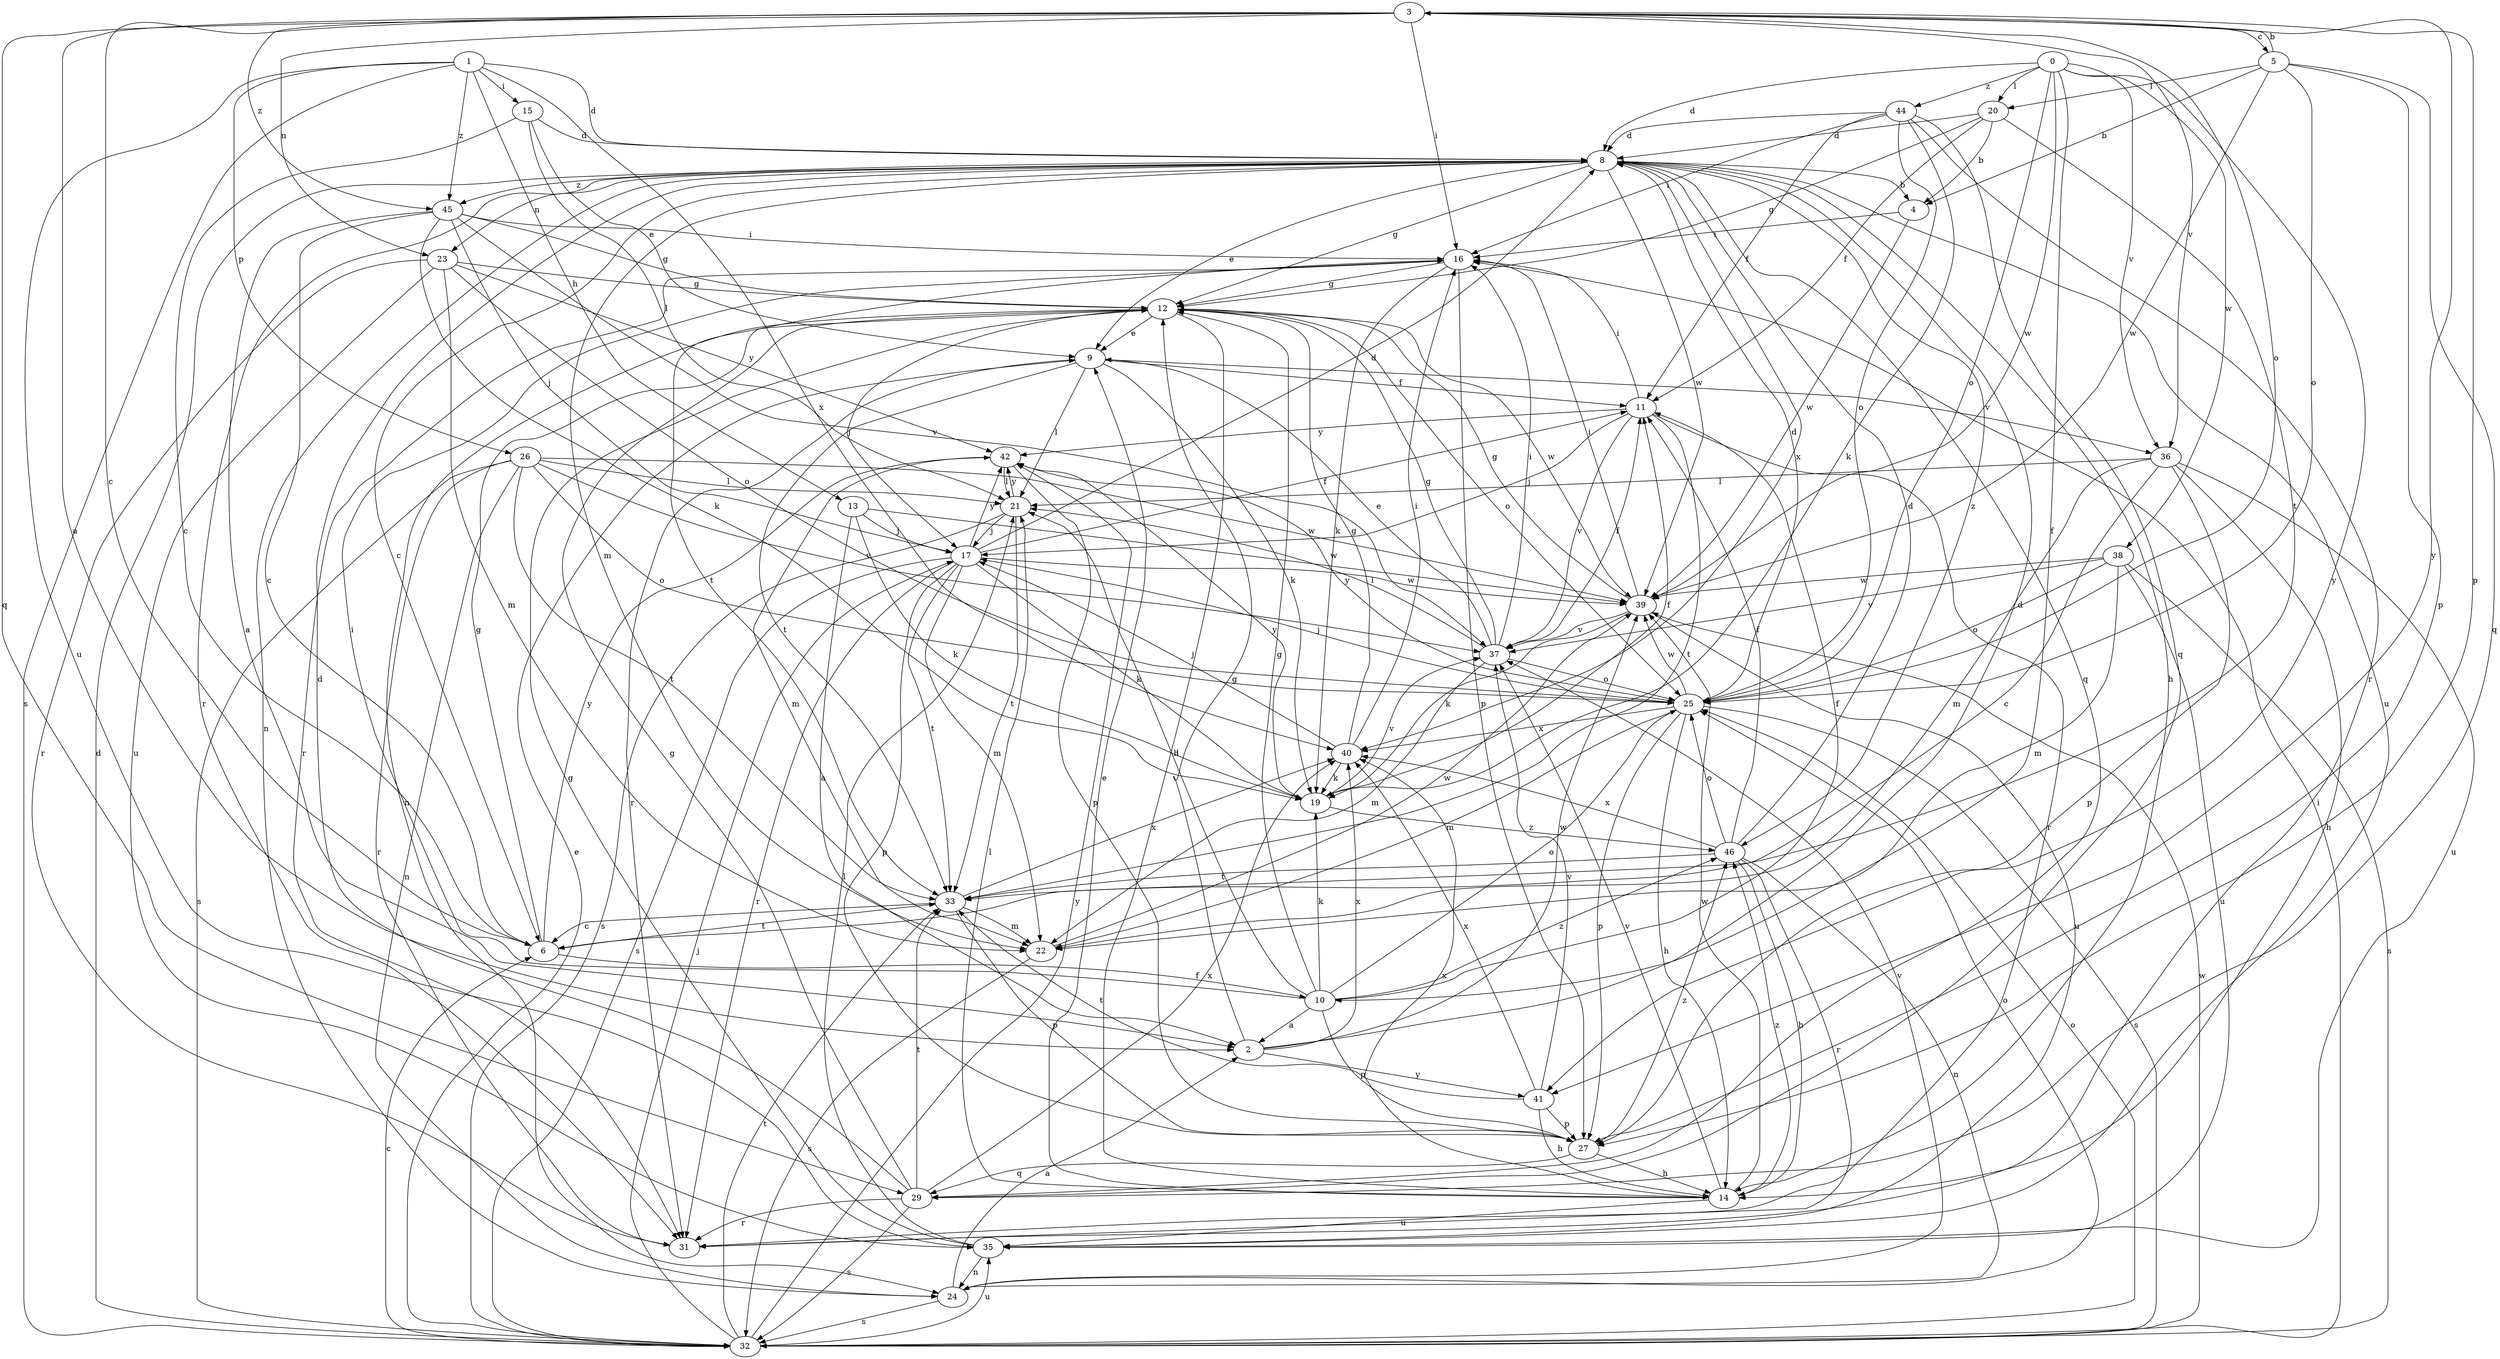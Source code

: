 strict digraph  {
0;
1;
2;
3;
4;
5;
6;
8;
9;
10;
11;
12;
13;
14;
15;
16;
17;
19;
20;
21;
22;
23;
24;
25;
26;
27;
29;
31;
32;
33;
35;
36;
37;
38;
39;
40;
41;
42;
44;
45;
46;
0 -> 8  [label=d];
0 -> 10  [label=f];
0 -> 20  [label=l];
0 -> 25  [label=o];
0 -> 36  [label=v];
0 -> 38  [label=w];
0 -> 39  [label=w];
0 -> 41  [label=y];
0 -> 44  [label=z];
1 -> 8  [label=d];
1 -> 13  [label=h];
1 -> 15  [label=i];
1 -> 26  [label=p];
1 -> 32  [label=s];
1 -> 35  [label=u];
1 -> 40  [label=x];
1 -> 45  [label=z];
2 -> 8  [label=d];
2 -> 12  [label=g];
2 -> 39  [label=w];
2 -> 40  [label=x];
2 -> 41  [label=y];
3 -> 2  [label=a];
3 -> 5  [label=c];
3 -> 6  [label=c];
3 -> 16  [label=i];
3 -> 23  [label=n];
3 -> 25  [label=o];
3 -> 27  [label=p];
3 -> 29  [label=q];
3 -> 36  [label=v];
3 -> 41  [label=y];
3 -> 45  [label=z];
4 -> 16  [label=i];
4 -> 39  [label=w];
5 -> 3  [label=b];
5 -> 4  [label=b];
5 -> 20  [label=l];
5 -> 25  [label=o];
5 -> 27  [label=p];
5 -> 29  [label=q];
5 -> 39  [label=w];
6 -> 10  [label=f];
6 -> 12  [label=g];
6 -> 33  [label=t];
6 -> 42  [label=y];
8 -> 4  [label=b];
8 -> 6  [label=c];
8 -> 9  [label=e];
8 -> 12  [label=g];
8 -> 14  [label=h];
8 -> 22  [label=m];
8 -> 23  [label=n];
8 -> 24  [label=n];
8 -> 29  [label=q];
8 -> 31  [label=r];
8 -> 35  [label=u];
8 -> 39  [label=w];
8 -> 40  [label=x];
8 -> 45  [label=z];
8 -> 46  [label=z];
9 -> 11  [label=f];
9 -> 19  [label=k];
9 -> 21  [label=l];
9 -> 31  [label=r];
9 -> 33  [label=t];
9 -> 36  [label=v];
10 -> 2  [label=a];
10 -> 11  [label=f];
10 -> 12  [label=g];
10 -> 16  [label=i];
10 -> 19  [label=k];
10 -> 21  [label=l];
10 -> 25  [label=o];
10 -> 27  [label=p];
10 -> 46  [label=z];
11 -> 16  [label=i];
11 -> 17  [label=j];
11 -> 31  [label=r];
11 -> 33  [label=t];
11 -> 37  [label=v];
11 -> 42  [label=y];
12 -> 9  [label=e];
12 -> 14  [label=h];
12 -> 17  [label=j];
12 -> 24  [label=n];
12 -> 25  [label=o];
12 -> 39  [label=w];
13 -> 2  [label=a];
13 -> 17  [label=j];
13 -> 19  [label=k];
13 -> 39  [label=w];
14 -> 9  [label=e];
14 -> 21  [label=l];
14 -> 35  [label=u];
14 -> 37  [label=v];
14 -> 39  [label=w];
14 -> 40  [label=x];
14 -> 46  [label=z];
15 -> 6  [label=c];
15 -> 8  [label=d];
15 -> 9  [label=e];
15 -> 21  [label=l];
16 -> 12  [label=g];
16 -> 19  [label=k];
16 -> 27  [label=p];
16 -> 31  [label=r];
16 -> 33  [label=t];
17 -> 8  [label=d];
17 -> 11  [label=f];
17 -> 19  [label=k];
17 -> 22  [label=m];
17 -> 27  [label=p];
17 -> 31  [label=r];
17 -> 32  [label=s];
17 -> 33  [label=t];
17 -> 39  [label=w];
17 -> 42  [label=y];
19 -> 11  [label=f];
19 -> 37  [label=v];
19 -> 42  [label=y];
19 -> 46  [label=z];
20 -> 4  [label=b];
20 -> 8  [label=d];
20 -> 11  [label=f];
20 -> 12  [label=g];
20 -> 33  [label=t];
21 -> 17  [label=j];
21 -> 32  [label=s];
21 -> 33  [label=t];
21 -> 42  [label=y];
22 -> 32  [label=s];
22 -> 39  [label=w];
23 -> 12  [label=g];
23 -> 22  [label=m];
23 -> 25  [label=o];
23 -> 31  [label=r];
23 -> 35  [label=u];
23 -> 42  [label=y];
24 -> 2  [label=a];
24 -> 25  [label=o];
24 -> 32  [label=s];
24 -> 37  [label=v];
25 -> 8  [label=d];
25 -> 14  [label=h];
25 -> 17  [label=j];
25 -> 22  [label=m];
25 -> 27  [label=p];
25 -> 32  [label=s];
25 -> 39  [label=w];
25 -> 40  [label=x];
25 -> 42  [label=y];
26 -> 21  [label=l];
26 -> 24  [label=n];
26 -> 25  [label=o];
26 -> 31  [label=r];
26 -> 32  [label=s];
26 -> 33  [label=t];
26 -> 37  [label=v];
26 -> 39  [label=w];
27 -> 14  [label=h];
27 -> 29  [label=q];
27 -> 46  [label=z];
29 -> 8  [label=d];
29 -> 12  [label=g];
29 -> 31  [label=r];
29 -> 32  [label=s];
29 -> 33  [label=t];
29 -> 40  [label=x];
32 -> 6  [label=c];
32 -> 8  [label=d];
32 -> 9  [label=e];
32 -> 16  [label=i];
32 -> 17  [label=j];
32 -> 25  [label=o];
32 -> 33  [label=t];
32 -> 35  [label=u];
32 -> 39  [label=w];
32 -> 42  [label=y];
33 -> 6  [label=c];
33 -> 22  [label=m];
33 -> 27  [label=p];
33 -> 40  [label=x];
35 -> 12  [label=g];
35 -> 21  [label=l];
35 -> 24  [label=n];
36 -> 6  [label=c];
36 -> 14  [label=h];
36 -> 21  [label=l];
36 -> 22  [label=m];
36 -> 27  [label=p];
36 -> 35  [label=u];
37 -> 9  [label=e];
37 -> 11  [label=f];
37 -> 12  [label=g];
37 -> 16  [label=i];
37 -> 21  [label=l];
37 -> 22  [label=m];
37 -> 25  [label=o];
38 -> 22  [label=m];
38 -> 25  [label=o];
38 -> 32  [label=s];
38 -> 35  [label=u];
38 -> 37  [label=v];
38 -> 39  [label=w];
39 -> 12  [label=g];
39 -> 16  [label=i];
39 -> 19  [label=k];
39 -> 35  [label=u];
39 -> 37  [label=v];
40 -> 12  [label=g];
40 -> 16  [label=i];
40 -> 17  [label=j];
40 -> 19  [label=k];
41 -> 14  [label=h];
41 -> 27  [label=p];
41 -> 33  [label=t];
41 -> 37  [label=v];
41 -> 40  [label=x];
42 -> 21  [label=l];
42 -> 22  [label=m];
42 -> 27  [label=p];
44 -> 8  [label=d];
44 -> 11  [label=f];
44 -> 16  [label=i];
44 -> 19  [label=k];
44 -> 25  [label=o];
44 -> 29  [label=q];
44 -> 31  [label=r];
45 -> 2  [label=a];
45 -> 6  [label=c];
45 -> 12  [label=g];
45 -> 16  [label=i];
45 -> 17  [label=j];
45 -> 19  [label=k];
45 -> 37  [label=v];
46 -> 8  [label=d];
46 -> 11  [label=f];
46 -> 14  [label=h];
46 -> 24  [label=n];
46 -> 25  [label=o];
46 -> 31  [label=r];
46 -> 33  [label=t];
46 -> 40  [label=x];
}
